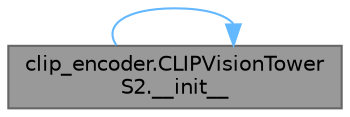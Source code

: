 digraph "clip_encoder.CLIPVisionTowerS2.__init__"
{
 // LATEX_PDF_SIZE
  bgcolor="transparent";
  edge [fontname=Helvetica,fontsize=10,labelfontname=Helvetica,labelfontsize=10];
  node [fontname=Helvetica,fontsize=10,shape=box,height=0.2,width=0.4];
  rankdir="RL";
  Node1 [id="Node000001",label="clip_encoder.CLIPVisionTower\lS2.__init__",height=0.2,width=0.4,color="gray40", fillcolor="grey60", style="filled", fontcolor="black",tooltip="CLIPVisionTowerS2의 생성자"];
  Node1 -> Node1 [id="edge1_Node000001_Node000001",dir="back",color="steelblue1",style="solid",tooltip=" "];
}
